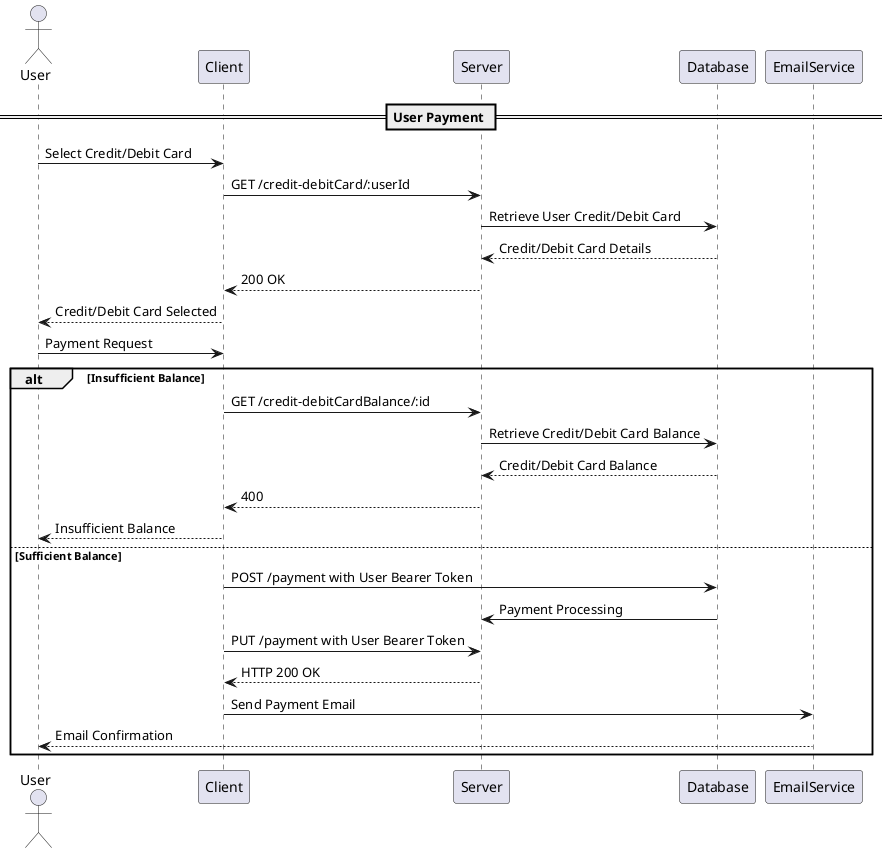 @startuml



actor User
participant Client
participant Server
participant Database


== User Payment ==
User -> Client : Select Credit/Debit Card
Client -> Server : GET /credit-debitCard/:userId
Server -> Database : Retrieve User Credit/Debit Card
Database --> Server : Credit/Debit Card Details
Server --> Client : 200 OK
Client --> User : Credit/Debit Card Selected 
User -> Client : Payment Request
alt Insufficient Balance
Client -> Server : GET /credit-debitCardBalance/:id
Server -> Database : Retrieve Credit/Debit Card Balance
Database --> Server : Credit/Debit Card Balance 
Server --> Client : 400 
Client --> User : Insufficient Balance
else Sufficient Balance
Client -> Database : POST /payment with User Bearer Token
Database -> Server : Payment Processing
Client -> Server : PUT /payment with User Bearer Token
Server --> Client : HTTP 200 OK
Client -> EmailService : Send Payment Email
EmailService --> User : Email Confirmation
end

@enduml